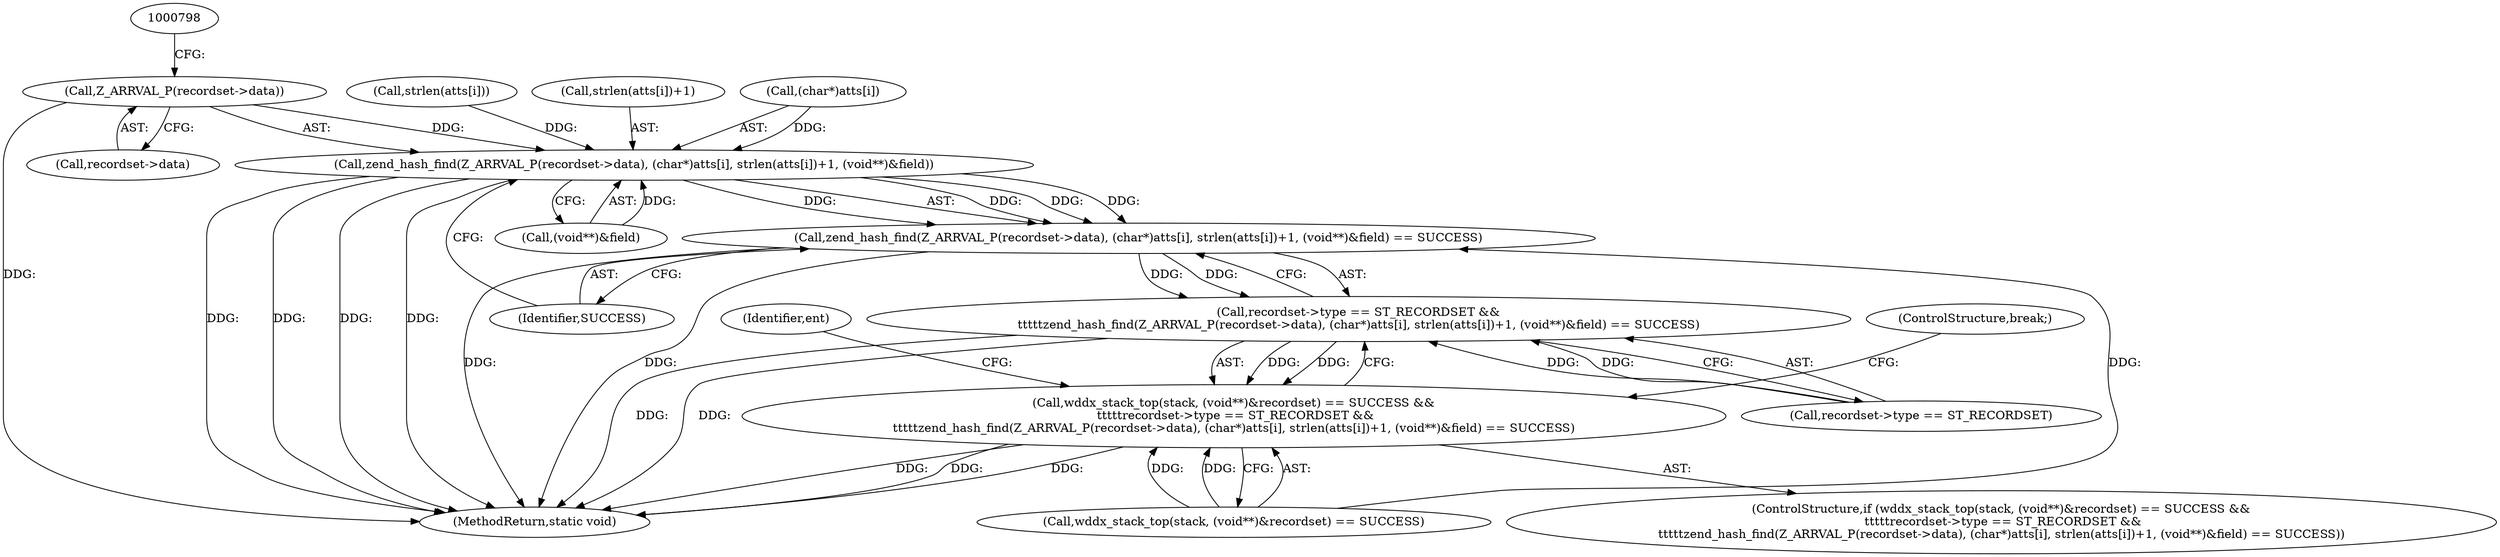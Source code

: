 digraph "0_php-src_c4cca4c20e75359c9a13a1f9a36cb7b4e9601d29?w=1@pointer" {
"1000793" [label="(Call,Z_ARRVAL_P(recordset->data))"];
"1000792" [label="(Call,zend_hash_find(Z_ARRVAL_P(recordset->data), (char*)atts[i], strlen(atts[i])+1, (void**)&field))"];
"1000791" [label="(Call,zend_hash_find(Z_ARRVAL_P(recordset->data), (char*)atts[i], strlen(atts[i])+1, (void**)&field) == SUCCESS)"];
"1000785" [label="(Call,recordset->type == ST_RECORDSET &&\n\t\t\t\t\tzend_hash_find(Z_ARRVAL_P(recordset->data), (char*)atts[i], strlen(atts[i])+1, (void**)&field) == SUCCESS)"];
"1000776" [label="(Call,wddx_stack_top(stack, (void**)&recordset) == SUCCESS &&\n \t\t\t\t\trecordset->type == ST_RECORDSET &&\n\t\t\t\t\tzend_hash_find(Z_ARRVAL_P(recordset->data), (char*)atts[i], strlen(atts[i])+1, (void**)&field) == SUCCESS)"];
"1000794" [label="(Call,recordset->data)"];
"1000793" [label="(Call,Z_ARRVAL_P(recordset->data))"];
"1000808" [label="(Call,(void**)&field)"];
"1000785" [label="(Call,recordset->type == ST_RECORDSET &&\n\t\t\t\t\tzend_hash_find(Z_ARRVAL_P(recordset->data), (char*)atts[i], strlen(atts[i])+1, (void**)&field) == SUCCESS)"];
"1000820" [label="(ControlStructure,break;)"];
"1000797" [label="(Call,(char*)atts[i])"];
"1000803" [label="(Call,strlen(atts[i]))"];
"1000864" [label="(MethodReturn,static void)"];
"1000792" [label="(Call,zend_hash_find(Z_ARRVAL_P(recordset->data), (char*)atts[i], strlen(atts[i])+1, (void**)&field))"];
"1000777" [label="(Call,wddx_stack_top(stack, (void**)&recordset) == SUCCESS)"];
"1000775" [label="(ControlStructure,if (wddx_stack_top(stack, (void**)&recordset) == SUCCESS &&\n \t\t\t\t\trecordset->type == ST_RECORDSET &&\n\t\t\t\t\tzend_hash_find(Z_ARRVAL_P(recordset->data), (char*)atts[i], strlen(atts[i])+1, (void**)&field) == SUCCESS))"];
"1000791" [label="(Call,zend_hash_find(Z_ARRVAL_P(recordset->data), (char*)atts[i], strlen(atts[i])+1, (void**)&field) == SUCCESS)"];
"1000776" [label="(Call,wddx_stack_top(stack, (void**)&recordset) == SUCCESS &&\n \t\t\t\t\trecordset->type == ST_RECORDSET &&\n\t\t\t\t\tzend_hash_find(Z_ARRVAL_P(recordset->data), (char*)atts[i], strlen(atts[i])+1, (void**)&field) == SUCCESS)"];
"1000786" [label="(Call,recordset->type == ST_RECORDSET)"];
"1000816" [label="(Identifier,ent)"];
"1000802" [label="(Call,strlen(atts[i])+1)"];
"1000812" [label="(Identifier,SUCCESS)"];
"1000793" -> "1000792"  [label="AST: "];
"1000793" -> "1000794"  [label="CFG: "];
"1000794" -> "1000793"  [label="AST: "];
"1000798" -> "1000793"  [label="CFG: "];
"1000793" -> "1000864"  [label="DDG: "];
"1000793" -> "1000792"  [label="DDG: "];
"1000792" -> "1000791"  [label="AST: "];
"1000792" -> "1000808"  [label="CFG: "];
"1000797" -> "1000792"  [label="AST: "];
"1000802" -> "1000792"  [label="AST: "];
"1000808" -> "1000792"  [label="AST: "];
"1000812" -> "1000792"  [label="CFG: "];
"1000792" -> "1000864"  [label="DDG: "];
"1000792" -> "1000864"  [label="DDG: "];
"1000792" -> "1000864"  [label="DDG: "];
"1000792" -> "1000864"  [label="DDG: "];
"1000792" -> "1000791"  [label="DDG: "];
"1000792" -> "1000791"  [label="DDG: "];
"1000792" -> "1000791"  [label="DDG: "];
"1000792" -> "1000791"  [label="DDG: "];
"1000797" -> "1000792"  [label="DDG: "];
"1000803" -> "1000792"  [label="DDG: "];
"1000808" -> "1000792"  [label="DDG: "];
"1000791" -> "1000785"  [label="AST: "];
"1000791" -> "1000812"  [label="CFG: "];
"1000812" -> "1000791"  [label="AST: "];
"1000785" -> "1000791"  [label="CFG: "];
"1000791" -> "1000864"  [label="DDG: "];
"1000791" -> "1000864"  [label="DDG: "];
"1000791" -> "1000785"  [label="DDG: "];
"1000791" -> "1000785"  [label="DDG: "];
"1000777" -> "1000791"  [label="DDG: "];
"1000785" -> "1000776"  [label="AST: "];
"1000785" -> "1000786"  [label="CFG: "];
"1000786" -> "1000785"  [label="AST: "];
"1000776" -> "1000785"  [label="CFG: "];
"1000785" -> "1000864"  [label="DDG: "];
"1000785" -> "1000864"  [label="DDG: "];
"1000785" -> "1000776"  [label="DDG: "];
"1000785" -> "1000776"  [label="DDG: "];
"1000786" -> "1000785"  [label="DDG: "];
"1000786" -> "1000785"  [label="DDG: "];
"1000776" -> "1000775"  [label="AST: "];
"1000776" -> "1000777"  [label="CFG: "];
"1000777" -> "1000776"  [label="AST: "];
"1000816" -> "1000776"  [label="CFG: "];
"1000820" -> "1000776"  [label="CFG: "];
"1000776" -> "1000864"  [label="DDG: "];
"1000776" -> "1000864"  [label="DDG: "];
"1000776" -> "1000864"  [label="DDG: "];
"1000777" -> "1000776"  [label="DDG: "];
"1000777" -> "1000776"  [label="DDG: "];
}
